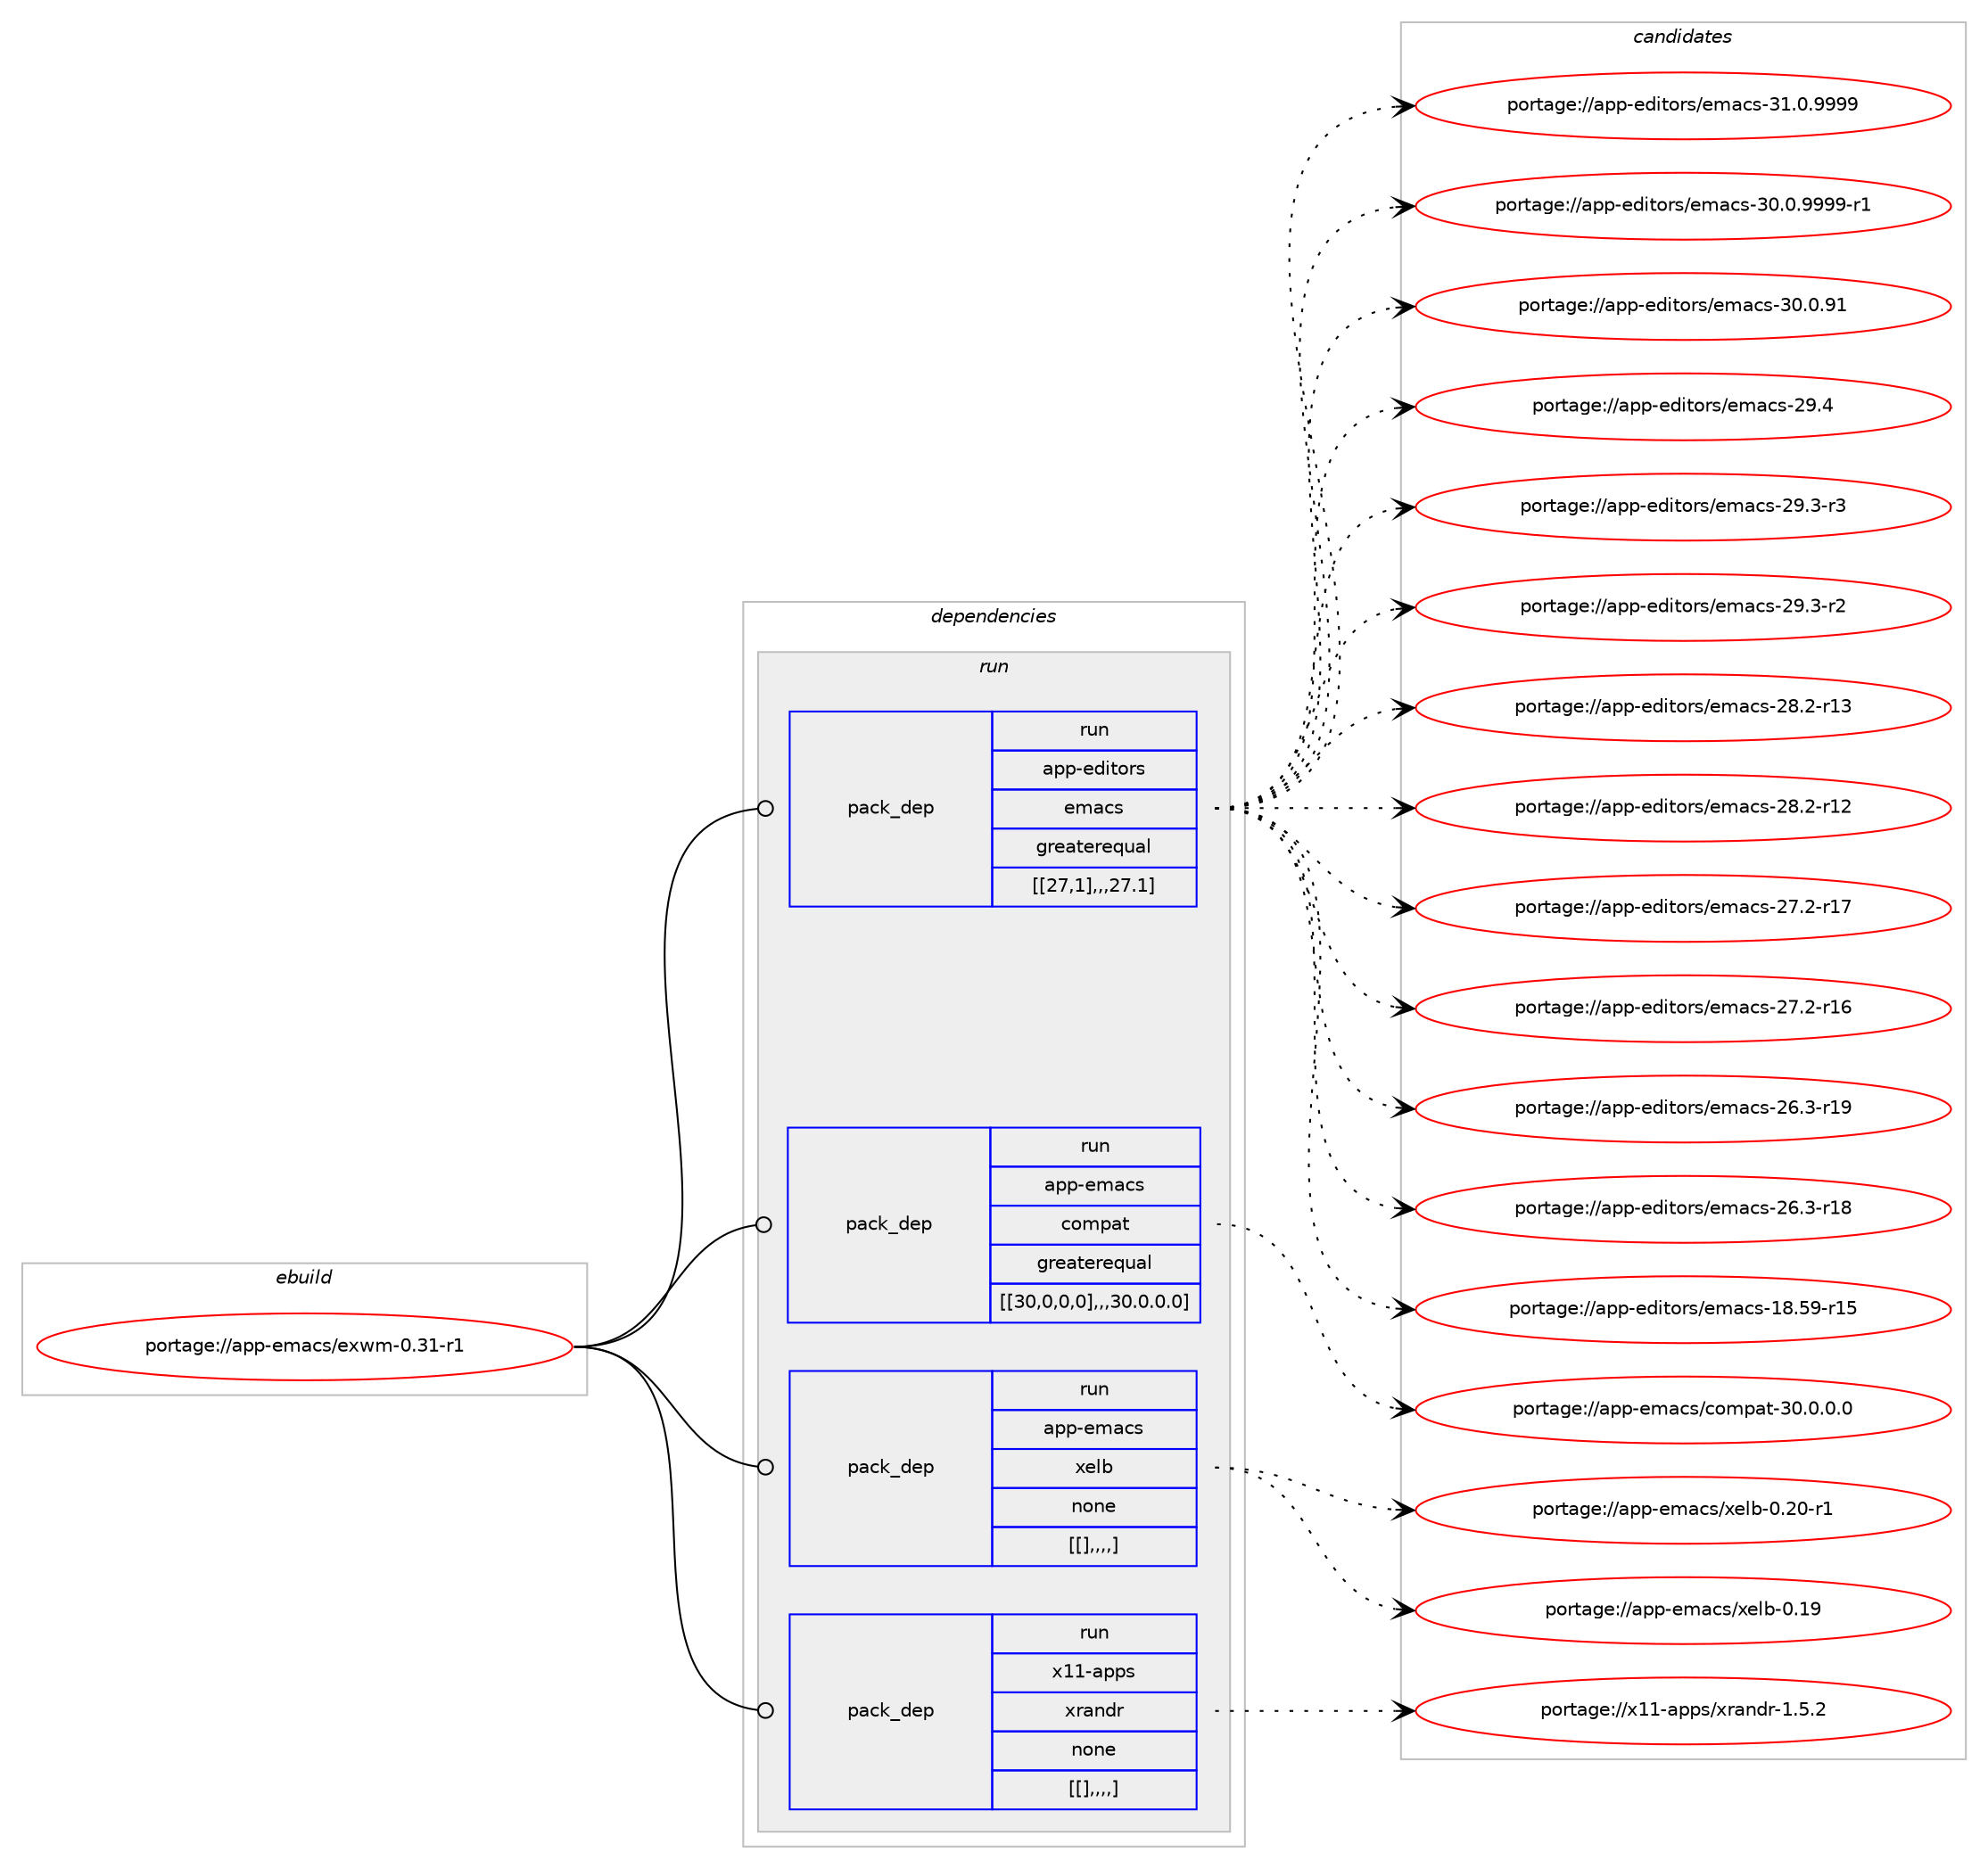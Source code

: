 digraph prolog {

# *************
# Graph options
# *************

newrank=true;
concentrate=true;
compound=true;
graph [rankdir=LR,fontname=Helvetica,fontsize=10,ranksep=1.5];#, ranksep=2.5, nodesep=0.2];
edge  [arrowhead=vee];
node  [fontname=Helvetica,fontsize=10];

# **********
# The ebuild
# **********

subgraph cluster_leftcol {
color=gray;
label=<<i>ebuild</i>>;
id [label="portage://app-emacs/exwm-0.31-r1", color=red, width=4, href="../app-emacs/exwm-0.31-r1.svg"];
}

# ****************
# The dependencies
# ****************

subgraph cluster_midcol {
color=gray;
label=<<i>dependencies</i>>;
subgraph cluster_compile {
fillcolor="#eeeeee";
style=filled;
label=<<i>compile</i>>;
}
subgraph cluster_compileandrun {
fillcolor="#eeeeee";
style=filled;
label=<<i>compile and run</i>>;
}
subgraph cluster_run {
fillcolor="#eeeeee";
style=filled;
label=<<i>run</i>>;
subgraph pack16594 {
dependency23162 [label=<<TABLE BORDER="0" CELLBORDER="1" CELLSPACING="0" CELLPADDING="4" WIDTH="220"><TR><TD ROWSPAN="6" CELLPADDING="30">pack_dep</TD></TR><TR><TD WIDTH="110">run</TD></TR><TR><TD>app-editors</TD></TR><TR><TD>emacs</TD></TR><TR><TD>greaterequal</TD></TR><TR><TD>[[27,1],,,27.1]</TD></TR></TABLE>>, shape=none, color=blue];
}
id:e -> dependency23162:w [weight=20,style="solid",arrowhead="odot"];
subgraph pack16595 {
dependency23163 [label=<<TABLE BORDER="0" CELLBORDER="1" CELLSPACING="0" CELLPADDING="4" WIDTH="220"><TR><TD ROWSPAN="6" CELLPADDING="30">pack_dep</TD></TR><TR><TD WIDTH="110">run</TD></TR><TR><TD>app-emacs</TD></TR><TR><TD>compat</TD></TR><TR><TD>greaterequal</TD></TR><TR><TD>[[30,0,0,0],,,30.0.0.0]</TD></TR></TABLE>>, shape=none, color=blue];
}
id:e -> dependency23163:w [weight=20,style="solid",arrowhead="odot"];
subgraph pack16596 {
dependency23164 [label=<<TABLE BORDER="0" CELLBORDER="1" CELLSPACING="0" CELLPADDING="4" WIDTH="220"><TR><TD ROWSPAN="6" CELLPADDING="30">pack_dep</TD></TR><TR><TD WIDTH="110">run</TD></TR><TR><TD>app-emacs</TD></TR><TR><TD>xelb</TD></TR><TR><TD>none</TD></TR><TR><TD>[[],,,,]</TD></TR></TABLE>>, shape=none, color=blue];
}
id:e -> dependency23164:w [weight=20,style="solid",arrowhead="odot"];
subgraph pack16597 {
dependency23165 [label=<<TABLE BORDER="0" CELLBORDER="1" CELLSPACING="0" CELLPADDING="4" WIDTH="220"><TR><TD ROWSPAN="6" CELLPADDING="30">pack_dep</TD></TR><TR><TD WIDTH="110">run</TD></TR><TR><TD>x11-apps</TD></TR><TR><TD>xrandr</TD></TR><TR><TD>none</TD></TR><TR><TD>[[],,,,]</TD></TR></TABLE>>, shape=none, color=blue];
}
id:e -> dependency23165:w [weight=20,style="solid",arrowhead="odot"];
}
}

# **************
# The candidates
# **************

subgraph cluster_choices {
rank=same;
color=gray;
label=<<i>candidates</i>>;

subgraph choice16594 {
color=black;
nodesep=1;
choice971121124510110010511611111411547101109979911545514946484657575757 [label="portage://app-editors/emacs-31.0.9999", color=red, width=4,href="../app-editors/emacs-31.0.9999.svg"];
choice9711211245101100105116111114115471011099799115455148464846575757574511449 [label="portage://app-editors/emacs-30.0.9999-r1", color=red, width=4,href="../app-editors/emacs-30.0.9999-r1.svg"];
choice97112112451011001051161111141154710110997991154551484648465749 [label="portage://app-editors/emacs-30.0.91", color=red, width=4,href="../app-editors/emacs-30.0.91.svg"];
choice97112112451011001051161111141154710110997991154550574652 [label="portage://app-editors/emacs-29.4", color=red, width=4,href="../app-editors/emacs-29.4.svg"];
choice971121124510110010511611111411547101109979911545505746514511451 [label="portage://app-editors/emacs-29.3-r3", color=red, width=4,href="../app-editors/emacs-29.3-r3.svg"];
choice971121124510110010511611111411547101109979911545505746514511450 [label="portage://app-editors/emacs-29.3-r2", color=red, width=4,href="../app-editors/emacs-29.3-r2.svg"];
choice97112112451011001051161111141154710110997991154550564650451144951 [label="portage://app-editors/emacs-28.2-r13", color=red, width=4,href="../app-editors/emacs-28.2-r13.svg"];
choice97112112451011001051161111141154710110997991154550564650451144950 [label="portage://app-editors/emacs-28.2-r12", color=red, width=4,href="../app-editors/emacs-28.2-r12.svg"];
choice97112112451011001051161111141154710110997991154550554650451144955 [label="portage://app-editors/emacs-27.2-r17", color=red, width=4,href="../app-editors/emacs-27.2-r17.svg"];
choice97112112451011001051161111141154710110997991154550554650451144954 [label="portage://app-editors/emacs-27.2-r16", color=red, width=4,href="../app-editors/emacs-27.2-r16.svg"];
choice97112112451011001051161111141154710110997991154550544651451144957 [label="portage://app-editors/emacs-26.3-r19", color=red, width=4,href="../app-editors/emacs-26.3-r19.svg"];
choice97112112451011001051161111141154710110997991154550544651451144956 [label="portage://app-editors/emacs-26.3-r18", color=red, width=4,href="../app-editors/emacs-26.3-r18.svg"];
choice9711211245101100105116111114115471011099799115454956465357451144953 [label="portage://app-editors/emacs-18.59-r15", color=red, width=4,href="../app-editors/emacs-18.59-r15.svg"];
dependency23162:e -> choice971121124510110010511611111411547101109979911545514946484657575757:w [style=dotted,weight="100"];
dependency23162:e -> choice9711211245101100105116111114115471011099799115455148464846575757574511449:w [style=dotted,weight="100"];
dependency23162:e -> choice97112112451011001051161111141154710110997991154551484648465749:w [style=dotted,weight="100"];
dependency23162:e -> choice97112112451011001051161111141154710110997991154550574652:w [style=dotted,weight="100"];
dependency23162:e -> choice971121124510110010511611111411547101109979911545505746514511451:w [style=dotted,weight="100"];
dependency23162:e -> choice971121124510110010511611111411547101109979911545505746514511450:w [style=dotted,weight="100"];
dependency23162:e -> choice97112112451011001051161111141154710110997991154550564650451144951:w [style=dotted,weight="100"];
dependency23162:e -> choice97112112451011001051161111141154710110997991154550564650451144950:w [style=dotted,weight="100"];
dependency23162:e -> choice97112112451011001051161111141154710110997991154550554650451144955:w [style=dotted,weight="100"];
dependency23162:e -> choice97112112451011001051161111141154710110997991154550554650451144954:w [style=dotted,weight="100"];
dependency23162:e -> choice97112112451011001051161111141154710110997991154550544651451144957:w [style=dotted,weight="100"];
dependency23162:e -> choice97112112451011001051161111141154710110997991154550544651451144956:w [style=dotted,weight="100"];
dependency23162:e -> choice9711211245101100105116111114115471011099799115454956465357451144953:w [style=dotted,weight="100"];
}
subgraph choice16595 {
color=black;
nodesep=1;
choice97112112451011099799115479911110911297116455148464846484648 [label="portage://app-emacs/compat-30.0.0.0", color=red, width=4,href="../app-emacs/compat-30.0.0.0.svg"];
dependency23163:e -> choice97112112451011099799115479911110911297116455148464846484648:w [style=dotted,weight="100"];
}
subgraph choice16596 {
color=black;
nodesep=1;
choice97112112451011099799115471201011089845484650484511449 [label="portage://app-emacs/xelb-0.20-r1", color=red, width=4,href="../app-emacs/xelb-0.20-r1.svg"];
choice9711211245101109979911547120101108984548464957 [label="portage://app-emacs/xelb-0.19", color=red, width=4,href="../app-emacs/xelb-0.19.svg"];
dependency23164:e -> choice97112112451011099799115471201011089845484650484511449:w [style=dotted,weight="100"];
dependency23164:e -> choice9711211245101109979911547120101108984548464957:w [style=dotted,weight="100"];
}
subgraph choice16597 {
color=black;
nodesep=1;
choice120494945971121121154712011497110100114454946534650 [label="portage://x11-apps/xrandr-1.5.2", color=red, width=4,href="../x11-apps/xrandr-1.5.2.svg"];
dependency23165:e -> choice120494945971121121154712011497110100114454946534650:w [style=dotted,weight="100"];
}
}

}
